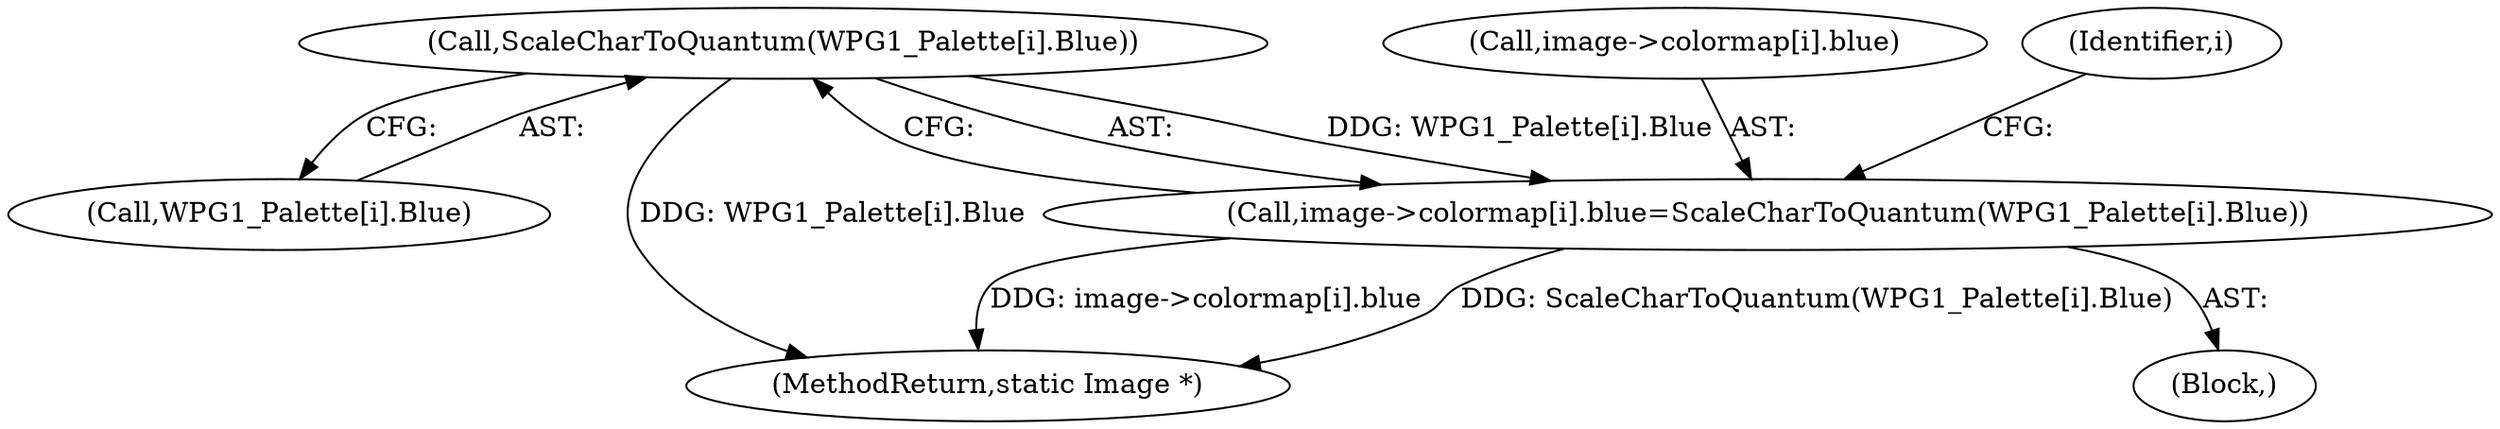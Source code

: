 digraph "0_ImageMagick_f6e9d0d9955e85bdd7540b251cd50d598dacc5e6_75@array" {
"1000862" [label="(Call,ScaleCharToQuantum(WPG1_Palette[i].Blue))"];
"1000854" [label="(Call,image->colormap[i].blue=ScaleCharToQuantum(WPG1_Palette[i].Blue))"];
"1000825" [label="(Block,)"];
"1000863" [label="(Call,WPG1_Palette[i].Blue)"];
"1000854" [label="(Call,image->colormap[i].blue=ScaleCharToQuantum(WPG1_Palette[i].Blue))"];
"1001914" [label="(MethodReturn,static Image *)"];
"1000855" [label="(Call,image->colormap[i].blue)"];
"1000862" [label="(Call,ScaleCharToQuantum(WPG1_Palette[i].Blue))"];
"1000824" [label="(Identifier,i)"];
"1000862" -> "1000854"  [label="AST: "];
"1000862" -> "1000863"  [label="CFG: "];
"1000863" -> "1000862"  [label="AST: "];
"1000854" -> "1000862"  [label="CFG: "];
"1000862" -> "1001914"  [label="DDG: WPG1_Palette[i].Blue"];
"1000862" -> "1000854"  [label="DDG: WPG1_Palette[i].Blue"];
"1000854" -> "1000825"  [label="AST: "];
"1000855" -> "1000854"  [label="AST: "];
"1000824" -> "1000854"  [label="CFG: "];
"1000854" -> "1001914"  [label="DDG: image->colormap[i].blue"];
"1000854" -> "1001914"  [label="DDG: ScaleCharToQuantum(WPG1_Palette[i].Blue)"];
}
